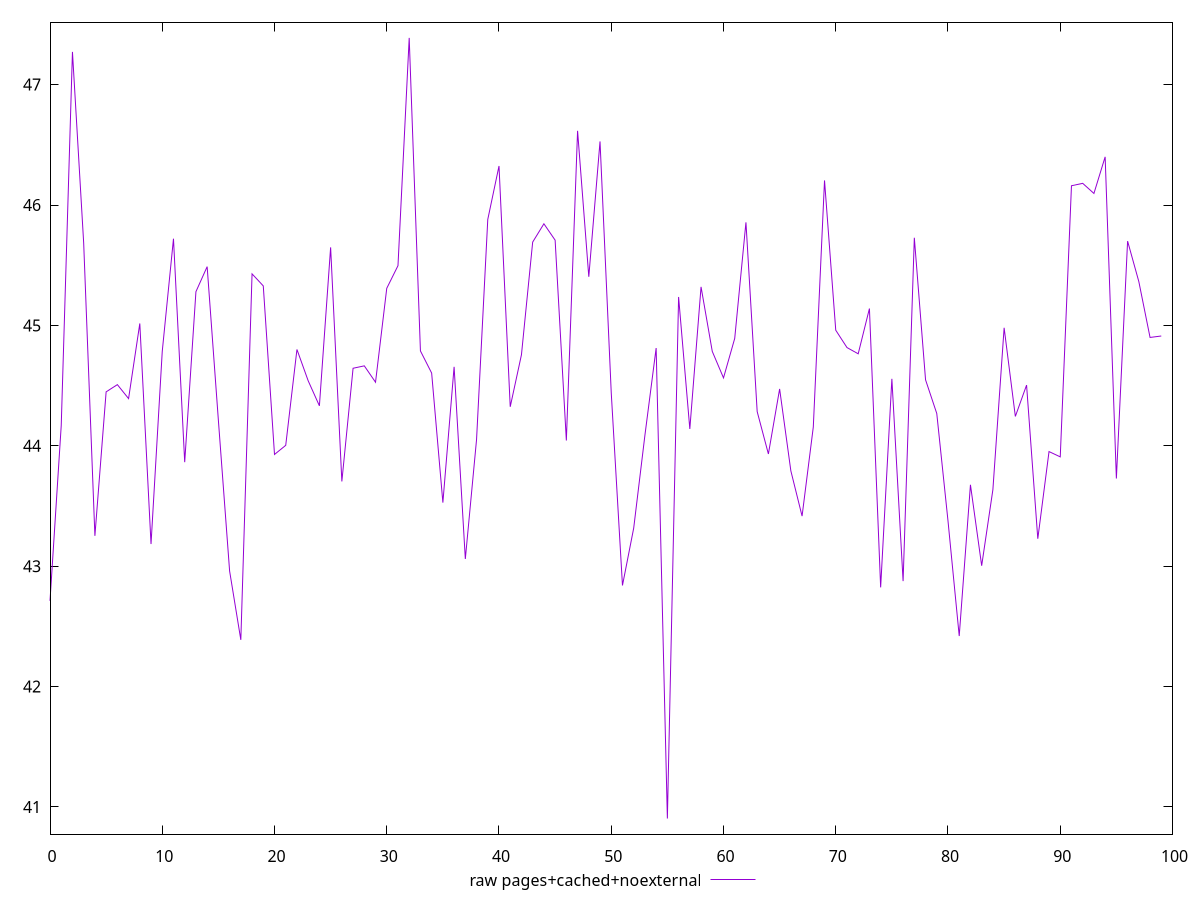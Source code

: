$_rawPagesCachedNoexternal <<EOF
42.71199999999999
44.16799999999999
47.27199999999999
45.684
43.25199999999998
44.44799999999998
44.507999999999996
44.391999999999996
45.01599999999999
43.184
44.78399999999999
45.71999999999999
43.86399999999999
45.27999999999999
45.487999999999985
44.21199999999999
42.95999999999999
42.387999999999984
45.42799999999999
45.328
43.928
44.00399999999999
44.79999999999998
44.53999999999999
44.331999999999994
45.647999999999996
43.70399999999999
44.644
44.664
44.52799999999999
45.30799999999999
45.495999999999995
47.387999999999984
44.788
44.603999999999985
43.52799999999998
44.65599999999999
43.05999999999999
44.05199999999999
45.879999999999995
46.323999999999984
44.323999999999984
44.755999999999986
45.69199999999999
45.84399999999999
45.707999999999984
44.044
46.616
45.40399999999998
46.52799999999999
44.43999999999998
42.83999999999999
43.31599999999999
44.087999999999994
44.81199999999999
40.903999999999996
45.23599999999999
44.139999999999986
45.32
44.78399999999999
44.56399999999999
44.89199999999999
45.855999999999995
44.28399999999999
43.932
44.471999999999994
43.79199999999999
43.416
44.155999999999985
46.20399999999999
44.959999999999994
44.81599999999999
44.76399999999999
45.139999999999986
42.824
44.556
42.87599999999999
45.727999999999994
44.54799999999999
44.267999999999994
43.376
42.42
43.675999999999995
43.00399999999999
43.63599999999998
44.97999999999999
44.243999999999986
44.50399999999999
43.227999999999994
43.95199999999999
43.908
46.15999999999998
46.17999999999999
46.09599999999999
46.39999999999999
43.72799999999999
45.69999999999999
45.36399999999999
44.9
44.91199999999999
EOF
set key outside below
set terminal pngcairo
set output "report_00005_2020-11-02T22-26-11.212Z/bootup-time/pages+cached+noexternal//raw.png"
set yrange [40.774319999999996:47.517679999999984]
plot $_rawPagesCachedNoexternal title "raw pages+cached+noexternal" with line ,